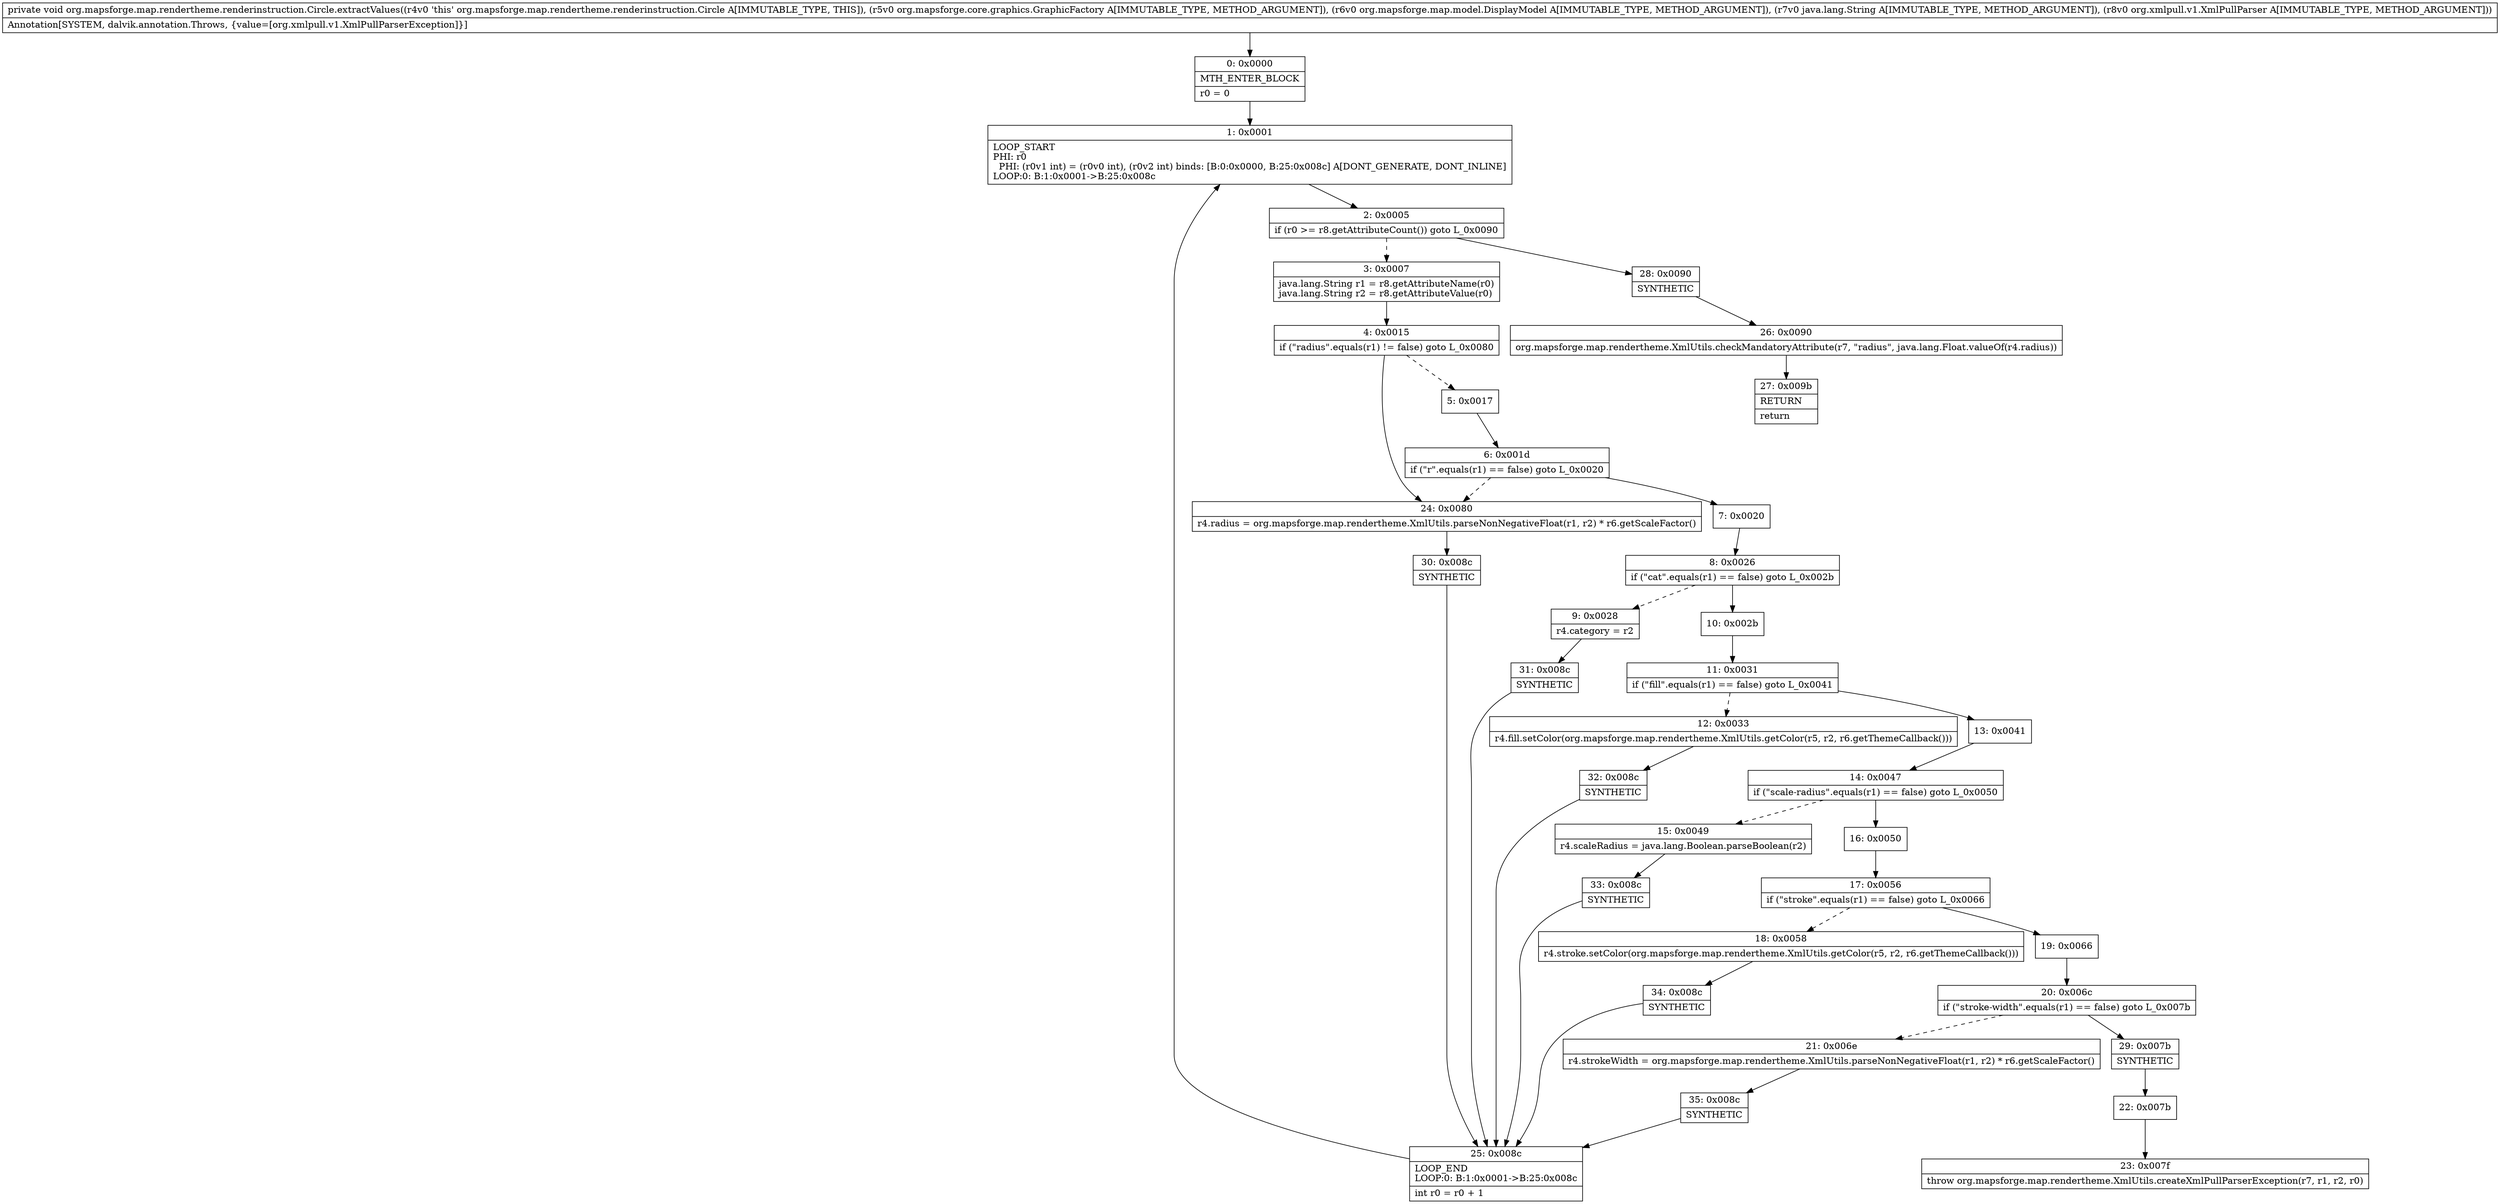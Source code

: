 digraph "CFG fororg.mapsforge.map.rendertheme.renderinstruction.Circle.extractValues(Lorg\/mapsforge\/core\/graphics\/GraphicFactory;Lorg\/mapsforge\/map\/model\/DisplayModel;Ljava\/lang\/String;Lorg\/xmlpull\/v1\/XmlPullParser;)V" {
Node_0 [shape=record,label="{0\:\ 0x0000|MTH_ENTER_BLOCK\l|r0 = 0\l}"];
Node_1 [shape=record,label="{1\:\ 0x0001|LOOP_START\lPHI: r0 \l  PHI: (r0v1 int) = (r0v0 int), (r0v2 int) binds: [B:0:0x0000, B:25:0x008c] A[DONT_GENERATE, DONT_INLINE]\lLOOP:0: B:1:0x0001\-\>B:25:0x008c\l}"];
Node_2 [shape=record,label="{2\:\ 0x0005|if (r0 \>= r8.getAttributeCount()) goto L_0x0090\l}"];
Node_3 [shape=record,label="{3\:\ 0x0007|java.lang.String r1 = r8.getAttributeName(r0)\ljava.lang.String r2 = r8.getAttributeValue(r0)\l}"];
Node_4 [shape=record,label="{4\:\ 0x0015|if (\"radius\".equals(r1) != false) goto L_0x0080\l}"];
Node_5 [shape=record,label="{5\:\ 0x0017}"];
Node_6 [shape=record,label="{6\:\ 0x001d|if (\"r\".equals(r1) == false) goto L_0x0020\l}"];
Node_7 [shape=record,label="{7\:\ 0x0020}"];
Node_8 [shape=record,label="{8\:\ 0x0026|if (\"cat\".equals(r1) == false) goto L_0x002b\l}"];
Node_9 [shape=record,label="{9\:\ 0x0028|r4.category = r2\l}"];
Node_10 [shape=record,label="{10\:\ 0x002b}"];
Node_11 [shape=record,label="{11\:\ 0x0031|if (\"fill\".equals(r1) == false) goto L_0x0041\l}"];
Node_12 [shape=record,label="{12\:\ 0x0033|r4.fill.setColor(org.mapsforge.map.rendertheme.XmlUtils.getColor(r5, r2, r6.getThemeCallback()))\l}"];
Node_13 [shape=record,label="{13\:\ 0x0041}"];
Node_14 [shape=record,label="{14\:\ 0x0047|if (\"scale\-radius\".equals(r1) == false) goto L_0x0050\l}"];
Node_15 [shape=record,label="{15\:\ 0x0049|r4.scaleRadius = java.lang.Boolean.parseBoolean(r2)\l}"];
Node_16 [shape=record,label="{16\:\ 0x0050}"];
Node_17 [shape=record,label="{17\:\ 0x0056|if (\"stroke\".equals(r1) == false) goto L_0x0066\l}"];
Node_18 [shape=record,label="{18\:\ 0x0058|r4.stroke.setColor(org.mapsforge.map.rendertheme.XmlUtils.getColor(r5, r2, r6.getThemeCallback()))\l}"];
Node_19 [shape=record,label="{19\:\ 0x0066}"];
Node_20 [shape=record,label="{20\:\ 0x006c|if (\"stroke\-width\".equals(r1) == false) goto L_0x007b\l}"];
Node_21 [shape=record,label="{21\:\ 0x006e|r4.strokeWidth = org.mapsforge.map.rendertheme.XmlUtils.parseNonNegativeFloat(r1, r2) * r6.getScaleFactor()\l}"];
Node_22 [shape=record,label="{22\:\ 0x007b}"];
Node_23 [shape=record,label="{23\:\ 0x007f|throw org.mapsforge.map.rendertheme.XmlUtils.createXmlPullParserException(r7, r1, r2, r0)\l}"];
Node_24 [shape=record,label="{24\:\ 0x0080|r4.radius = org.mapsforge.map.rendertheme.XmlUtils.parseNonNegativeFloat(r1, r2) * r6.getScaleFactor()\l}"];
Node_25 [shape=record,label="{25\:\ 0x008c|LOOP_END\lLOOP:0: B:1:0x0001\-\>B:25:0x008c\l|int r0 = r0 + 1\l}"];
Node_26 [shape=record,label="{26\:\ 0x0090|org.mapsforge.map.rendertheme.XmlUtils.checkMandatoryAttribute(r7, \"radius\", java.lang.Float.valueOf(r4.radius))\l}"];
Node_27 [shape=record,label="{27\:\ 0x009b|RETURN\l|return\l}"];
Node_28 [shape=record,label="{28\:\ 0x0090|SYNTHETIC\l}"];
Node_29 [shape=record,label="{29\:\ 0x007b|SYNTHETIC\l}"];
Node_30 [shape=record,label="{30\:\ 0x008c|SYNTHETIC\l}"];
Node_31 [shape=record,label="{31\:\ 0x008c|SYNTHETIC\l}"];
Node_32 [shape=record,label="{32\:\ 0x008c|SYNTHETIC\l}"];
Node_33 [shape=record,label="{33\:\ 0x008c|SYNTHETIC\l}"];
Node_34 [shape=record,label="{34\:\ 0x008c|SYNTHETIC\l}"];
Node_35 [shape=record,label="{35\:\ 0x008c|SYNTHETIC\l}"];
MethodNode[shape=record,label="{private void org.mapsforge.map.rendertheme.renderinstruction.Circle.extractValues((r4v0 'this' org.mapsforge.map.rendertheme.renderinstruction.Circle A[IMMUTABLE_TYPE, THIS]), (r5v0 org.mapsforge.core.graphics.GraphicFactory A[IMMUTABLE_TYPE, METHOD_ARGUMENT]), (r6v0 org.mapsforge.map.model.DisplayModel A[IMMUTABLE_TYPE, METHOD_ARGUMENT]), (r7v0 java.lang.String A[IMMUTABLE_TYPE, METHOD_ARGUMENT]), (r8v0 org.xmlpull.v1.XmlPullParser A[IMMUTABLE_TYPE, METHOD_ARGUMENT]))  | Annotation[SYSTEM, dalvik.annotation.Throws, \{value=[org.xmlpull.v1.XmlPullParserException]\}]\l}"];
MethodNode -> Node_0;
Node_0 -> Node_1;
Node_1 -> Node_2;
Node_2 -> Node_3[style=dashed];
Node_2 -> Node_28;
Node_3 -> Node_4;
Node_4 -> Node_5[style=dashed];
Node_4 -> Node_24;
Node_5 -> Node_6;
Node_6 -> Node_7;
Node_6 -> Node_24[style=dashed];
Node_7 -> Node_8;
Node_8 -> Node_9[style=dashed];
Node_8 -> Node_10;
Node_9 -> Node_31;
Node_10 -> Node_11;
Node_11 -> Node_12[style=dashed];
Node_11 -> Node_13;
Node_12 -> Node_32;
Node_13 -> Node_14;
Node_14 -> Node_15[style=dashed];
Node_14 -> Node_16;
Node_15 -> Node_33;
Node_16 -> Node_17;
Node_17 -> Node_18[style=dashed];
Node_17 -> Node_19;
Node_18 -> Node_34;
Node_19 -> Node_20;
Node_20 -> Node_21[style=dashed];
Node_20 -> Node_29;
Node_21 -> Node_35;
Node_22 -> Node_23;
Node_24 -> Node_30;
Node_25 -> Node_1;
Node_26 -> Node_27;
Node_28 -> Node_26;
Node_29 -> Node_22;
Node_30 -> Node_25;
Node_31 -> Node_25;
Node_32 -> Node_25;
Node_33 -> Node_25;
Node_34 -> Node_25;
Node_35 -> Node_25;
}

